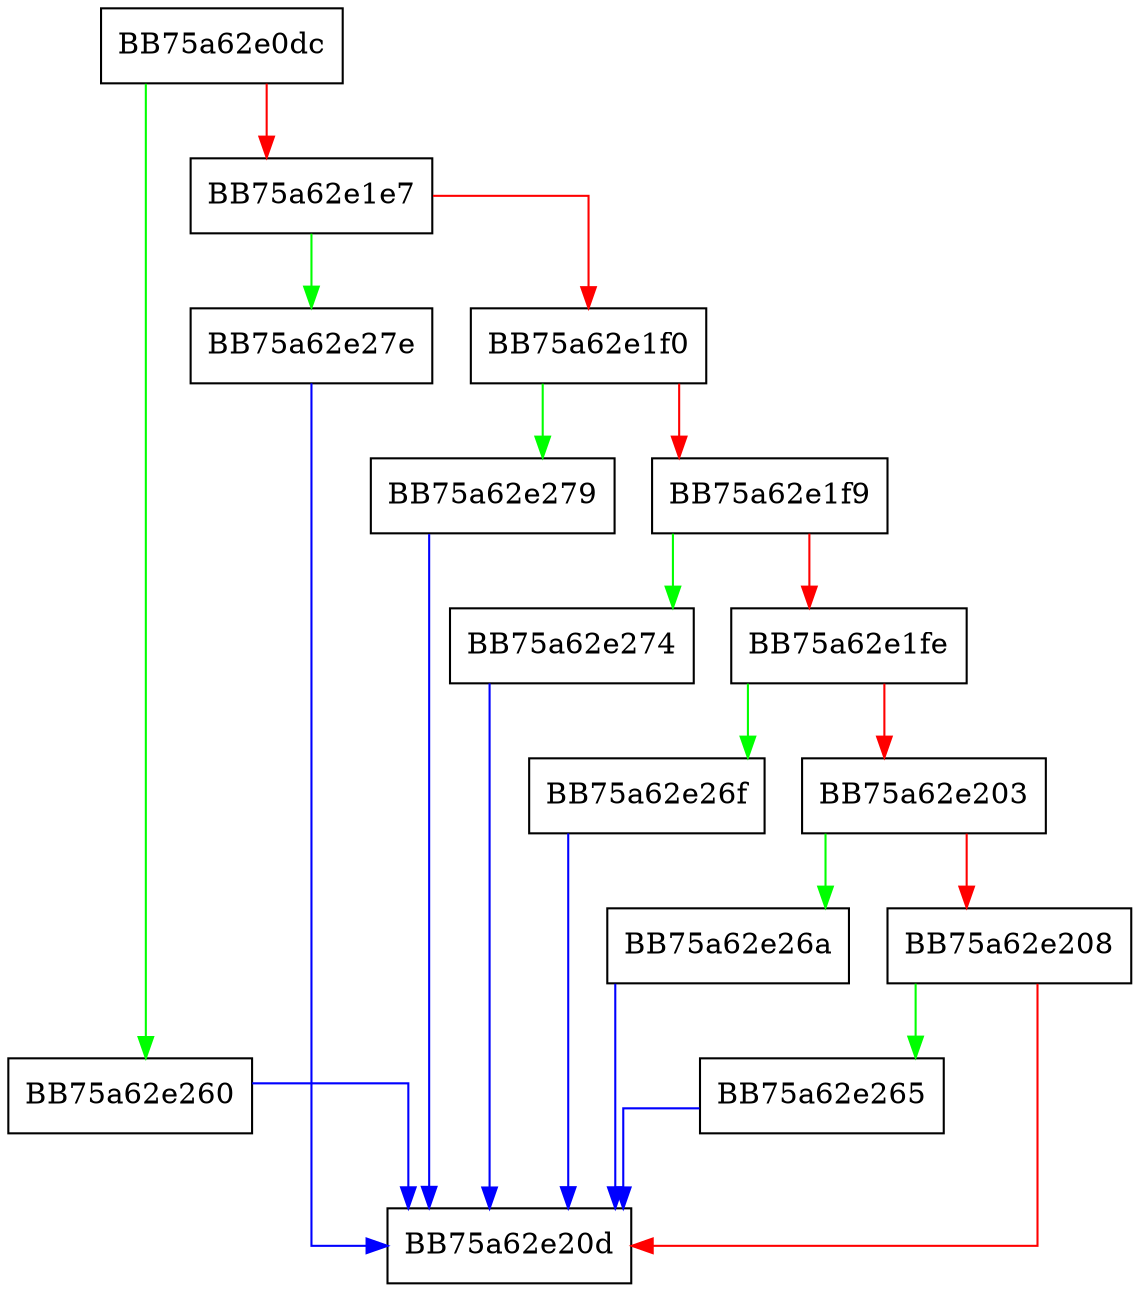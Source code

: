 digraph setDateComponent {
  node [shape="box"];
  graph [splines=ortho];
  BB75a62e0dc -> BB75a62e260 [color="green"];
  BB75a62e0dc -> BB75a62e1e7 [color="red"];
  BB75a62e1e7 -> BB75a62e27e [color="green"];
  BB75a62e1e7 -> BB75a62e1f0 [color="red"];
  BB75a62e1f0 -> BB75a62e279 [color="green"];
  BB75a62e1f0 -> BB75a62e1f9 [color="red"];
  BB75a62e1f9 -> BB75a62e274 [color="green"];
  BB75a62e1f9 -> BB75a62e1fe [color="red"];
  BB75a62e1fe -> BB75a62e26f [color="green"];
  BB75a62e1fe -> BB75a62e203 [color="red"];
  BB75a62e203 -> BB75a62e26a [color="green"];
  BB75a62e203 -> BB75a62e208 [color="red"];
  BB75a62e208 -> BB75a62e265 [color="green"];
  BB75a62e208 -> BB75a62e20d [color="red"];
  BB75a62e260 -> BB75a62e20d [color="blue"];
  BB75a62e265 -> BB75a62e20d [color="blue"];
  BB75a62e26a -> BB75a62e20d [color="blue"];
  BB75a62e26f -> BB75a62e20d [color="blue"];
  BB75a62e274 -> BB75a62e20d [color="blue"];
  BB75a62e279 -> BB75a62e20d [color="blue"];
  BB75a62e27e -> BB75a62e20d [color="blue"];
}